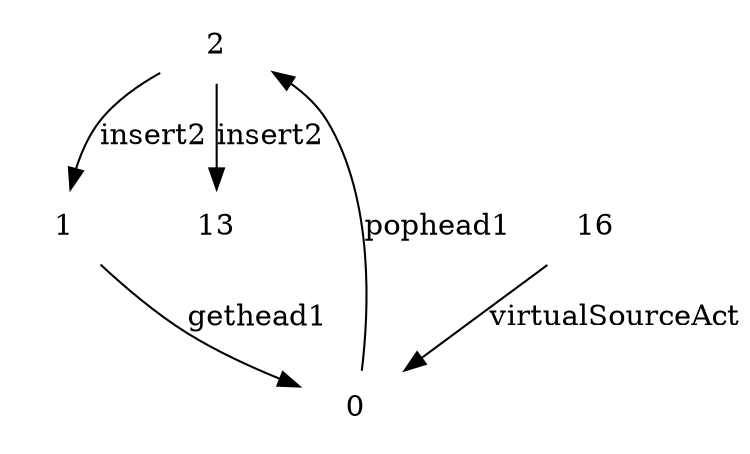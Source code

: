 digraph G {
    node [shape=plaintext]
2->1[label = "insert2"]
2->13[label = "insert2"]

0->2[label = "pophead1"]

16->0[label = "virtualSourceAct"]

1->0[label = "gethead1"]

}